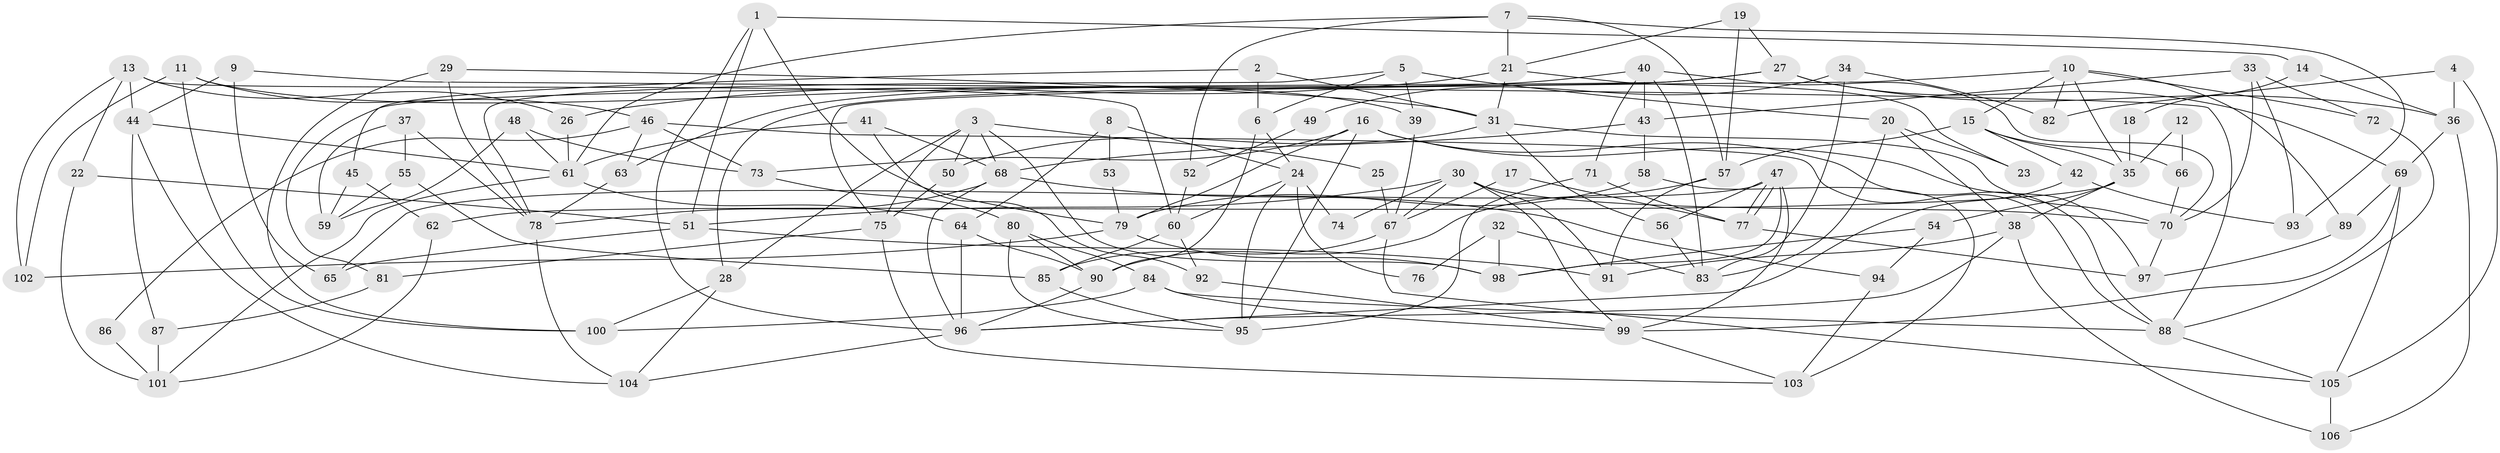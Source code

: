 // coarse degree distribution, {8: 0.046511627906976744, 13: 0.046511627906976744, 4: 0.11627906976744186, 9: 0.06976744186046512, 12: 0.023255813953488372, 3: 0.16279069767441862, 11: 0.023255813953488372, 5: 0.11627906976744186, 10: 0.09302325581395349, 1: 0.023255813953488372, 2: 0.13953488372093023, 7: 0.06976744186046512, 6: 0.06976744186046512}
// Generated by graph-tools (version 1.1) at 2025/50/03/04/25 22:50:52]
// undirected, 106 vertices, 212 edges
graph export_dot {
  node [color=gray90,style=filled];
  1;
  2;
  3;
  4;
  5;
  6;
  7;
  8;
  9;
  10;
  11;
  12;
  13;
  14;
  15;
  16;
  17;
  18;
  19;
  20;
  21;
  22;
  23;
  24;
  25;
  26;
  27;
  28;
  29;
  30;
  31;
  32;
  33;
  34;
  35;
  36;
  37;
  38;
  39;
  40;
  41;
  42;
  43;
  44;
  45;
  46;
  47;
  48;
  49;
  50;
  51;
  52;
  53;
  54;
  55;
  56;
  57;
  58;
  59;
  60;
  61;
  62;
  63;
  64;
  65;
  66;
  67;
  68;
  69;
  70;
  71;
  72;
  73;
  74;
  75;
  76;
  77;
  78;
  79;
  80;
  81;
  82;
  83;
  84;
  85;
  86;
  87;
  88;
  89;
  90;
  91;
  92;
  93;
  94;
  95;
  96;
  97;
  98;
  99;
  100;
  101;
  102;
  103;
  104;
  105;
  106;
  1 -- 79;
  1 -- 96;
  1 -- 14;
  1 -- 51;
  2 -- 6;
  2 -- 31;
  2 -- 45;
  3 -- 98;
  3 -- 68;
  3 -- 25;
  3 -- 28;
  3 -- 50;
  3 -- 75;
  4 -- 105;
  4 -- 36;
  4 -- 82;
  5 -- 20;
  5 -- 78;
  5 -- 6;
  5 -- 39;
  6 -- 90;
  6 -- 24;
  7 -- 21;
  7 -- 61;
  7 -- 52;
  7 -- 57;
  7 -- 93;
  8 -- 64;
  8 -- 24;
  8 -- 53;
  9 -- 44;
  9 -- 88;
  9 -- 65;
  10 -- 35;
  10 -- 15;
  10 -- 72;
  10 -- 75;
  10 -- 82;
  10 -- 89;
  11 -- 39;
  11 -- 46;
  11 -- 100;
  11 -- 102;
  12 -- 66;
  12 -- 35;
  13 -- 44;
  13 -- 102;
  13 -- 22;
  13 -- 26;
  13 -- 60;
  14 -- 36;
  14 -- 18;
  15 -- 35;
  15 -- 57;
  15 -- 42;
  15 -- 66;
  16 -- 95;
  16 -- 97;
  16 -- 73;
  16 -- 79;
  16 -- 88;
  17 -- 67;
  17 -- 77;
  18 -- 35;
  19 -- 57;
  19 -- 27;
  19 -- 21;
  20 -- 38;
  20 -- 83;
  20 -- 23;
  21 -- 31;
  21 -- 23;
  21 -- 26;
  22 -- 51;
  22 -- 101;
  24 -- 95;
  24 -- 60;
  24 -- 74;
  24 -- 76;
  25 -- 67;
  26 -- 61;
  27 -- 81;
  27 -- 69;
  27 -- 28;
  27 -- 36;
  28 -- 100;
  28 -- 104;
  29 -- 78;
  29 -- 100;
  29 -- 31;
  30 -- 70;
  30 -- 51;
  30 -- 67;
  30 -- 74;
  30 -- 91;
  30 -- 99;
  31 -- 50;
  31 -- 56;
  31 -- 70;
  32 -- 83;
  32 -- 98;
  32 -- 76;
  33 -- 43;
  33 -- 72;
  33 -- 70;
  33 -- 93;
  34 -- 82;
  34 -- 83;
  34 -- 49;
  35 -- 38;
  35 -- 54;
  35 -- 62;
  36 -- 69;
  36 -- 106;
  37 -- 59;
  37 -- 78;
  37 -- 55;
  38 -- 96;
  38 -- 91;
  38 -- 106;
  39 -- 67;
  40 -- 70;
  40 -- 63;
  40 -- 43;
  40 -- 71;
  40 -- 83;
  41 -- 61;
  41 -- 92;
  41 -- 68;
  42 -- 93;
  42 -- 96;
  43 -- 68;
  43 -- 58;
  44 -- 61;
  44 -- 104;
  44 -- 87;
  45 -- 62;
  45 -- 59;
  46 -- 88;
  46 -- 73;
  46 -- 63;
  46 -- 86;
  47 -- 99;
  47 -- 77;
  47 -- 77;
  47 -- 56;
  47 -- 65;
  47 -- 98;
  48 -- 61;
  48 -- 59;
  48 -- 73;
  49 -- 52;
  50 -- 75;
  51 -- 65;
  51 -- 91;
  52 -- 60;
  53 -- 79;
  54 -- 94;
  54 -- 98;
  55 -- 85;
  55 -- 59;
  56 -- 83;
  57 -- 91;
  57 -- 90;
  58 -- 103;
  58 -- 79;
  60 -- 85;
  60 -- 92;
  61 -- 64;
  61 -- 101;
  62 -- 101;
  63 -- 78;
  64 -- 90;
  64 -- 96;
  66 -- 70;
  67 -- 105;
  67 -- 85;
  68 -- 96;
  68 -- 78;
  68 -- 94;
  69 -- 89;
  69 -- 99;
  69 -- 105;
  70 -- 97;
  71 -- 95;
  71 -- 77;
  72 -- 88;
  73 -- 80;
  75 -- 81;
  75 -- 103;
  77 -- 97;
  78 -- 104;
  79 -- 98;
  79 -- 102;
  80 -- 84;
  80 -- 90;
  80 -- 95;
  81 -- 87;
  84 -- 100;
  84 -- 88;
  84 -- 99;
  85 -- 95;
  86 -- 101;
  87 -- 101;
  88 -- 105;
  89 -- 97;
  90 -- 96;
  92 -- 99;
  94 -- 103;
  96 -- 104;
  99 -- 103;
  105 -- 106;
}

